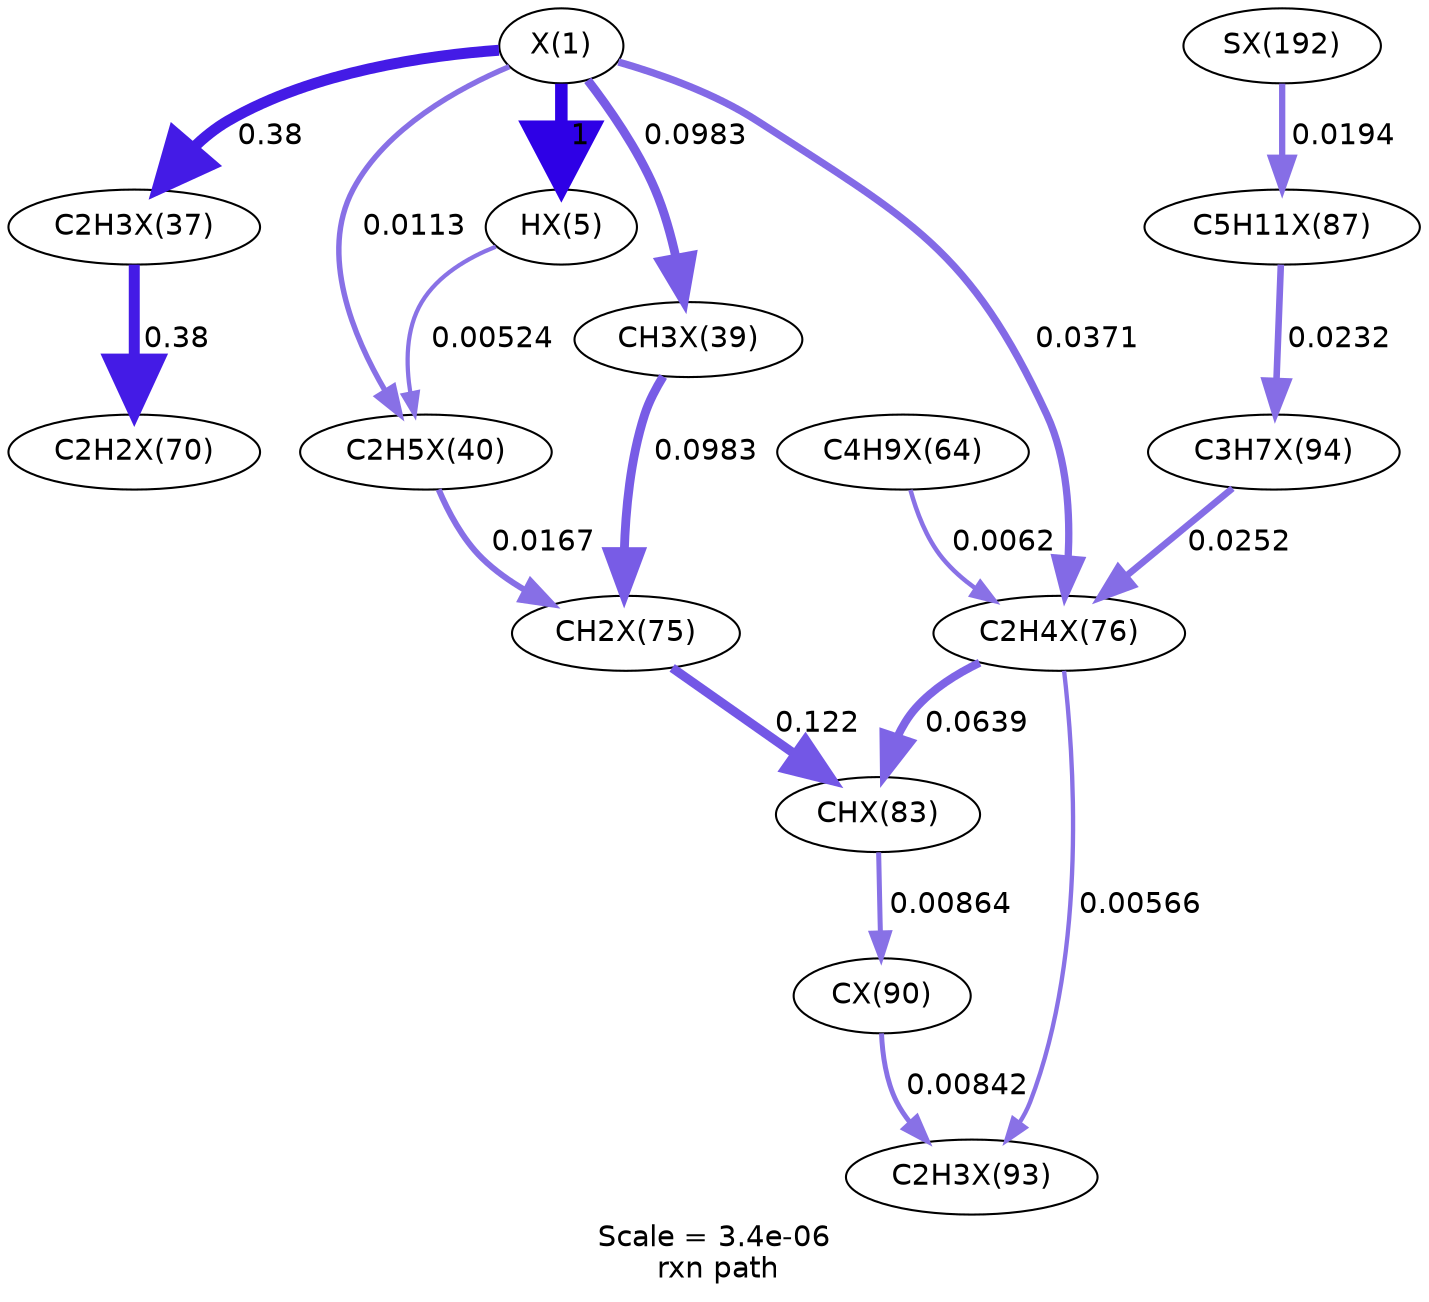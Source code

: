 digraph reaction_paths {
center=1;
s9 -> s10[fontname="Helvetica", style="setlinewidth(6)", arrowsize=3, color="0.7, 1.5, 0.9"
, label=" 1"];
s9 -> s11[fontname="Helvetica", style="setlinewidth(5.27)", arrowsize=2.63, color="0.7, 0.88, 0.9"
, label=" 0.38"];
s9 -> s13[fontname="Helvetica", style="setlinewidth(2.62)", arrowsize=1.31, color="0.7, 0.511, 0.9"
, label=" 0.0113"];
s9 -> s12[fontname="Helvetica", style="setlinewidth(4.25)", arrowsize=2.12, color="0.7, 0.598, 0.9"
, label=" 0.0983"];
s9 -> s18[fontname="Helvetica", style="setlinewidth(3.51)", arrowsize=1.76, color="0.7, 0.537, 0.9"
, label=" 0.0371"];
s10 -> s13[fontname="Helvetica", style="setlinewidth(2.04)", arrowsize=1.02, color="0.7, 0.505, 0.9"
, label=" 0.00524"];
s11 -> s16[fontname="Helvetica", style="setlinewidth(5.27)", arrowsize=2.63, color="0.7, 0.88, 0.9"
, label=" 0.38"];
s13 -> s17[fontname="Helvetica", style="setlinewidth(2.91)", arrowsize=1.45, color="0.7, 0.517, 0.9"
, label=" 0.0167"];
s12 -> s17[fontname="Helvetica", style="setlinewidth(4.25)", arrowsize=2.12, color="0.7, 0.598, 0.9"
, label=" 0.0983"];
s17 -> s22[fontname="Helvetica", style="setlinewidth(4.41)", arrowsize=2.21, color="0.7, 0.622, 0.9"
, label=" 0.122"];
s18 -> s22[fontname="Helvetica", style="setlinewidth(3.92)", arrowsize=1.96, color="0.7, 0.564, 0.9"
, label=" 0.0639"];
s22 -> s27[fontname="Helvetica", style="setlinewidth(2.41)", arrowsize=1.21, color="0.7, 0.509, 0.9"
, label=" 0.00864"];
s18 -> s29[fontname="Helvetica", style="setlinewidth(2.09)", arrowsize=1.05, color="0.7, 0.506, 0.9"
, label=" 0.00566"];
s30 -> s18[fontname="Helvetica", style="setlinewidth(3.22)", arrowsize=1.61, color="0.7, 0.525, 0.9"
, label=" 0.0252"];
s14 -> s18[fontname="Helvetica", style="setlinewidth(2.16)", arrowsize=1.08, color="0.7, 0.506, 0.9"
, label=" 0.0062"];
s27 -> s29[fontname="Helvetica", style="setlinewidth(2.39)", arrowsize=1.2, color="0.7, 0.508, 0.9"
, label=" 0.00842"];
s26 -> s30[fontname="Helvetica", style="setlinewidth(3.16)", arrowsize=1.58, color="0.7, 0.523, 0.9"
, label=" 0.0232"];
s62 -> s26[fontname="Helvetica", style="setlinewidth(3.02)", arrowsize=1.51, color="0.7, 0.519, 0.9"
, label=" 0.0194"];
s9 [ fontname="Helvetica", label="X(1)"];
s10 [ fontname="Helvetica", label="HX(5)"];
s11 [ fontname="Helvetica", label="C2H3X(37)"];
s12 [ fontname="Helvetica", label="CH3X(39)"];
s13 [ fontname="Helvetica", label="C2H5X(40)"];
s14 [ fontname="Helvetica", label="C4H9X(64)"];
s16 [ fontname="Helvetica", label="C2H2X(70)"];
s17 [ fontname="Helvetica", label="CH2X(75)"];
s18 [ fontname="Helvetica", label="C2H4X(76)"];
s22 [ fontname="Helvetica", label="CHX(83)"];
s26 [ fontname="Helvetica", label="C5H11X(87)"];
s27 [ fontname="Helvetica", label="CX(90)"];
s29 [ fontname="Helvetica", label="C2H3X(93)"];
s30 [ fontname="Helvetica", label="C3H7X(94)"];
s62 [ fontname="Helvetica", label="SX(192)"];
 label = "Scale = 3.4e-06\l rxn path";
 fontname = "Helvetica";
}
